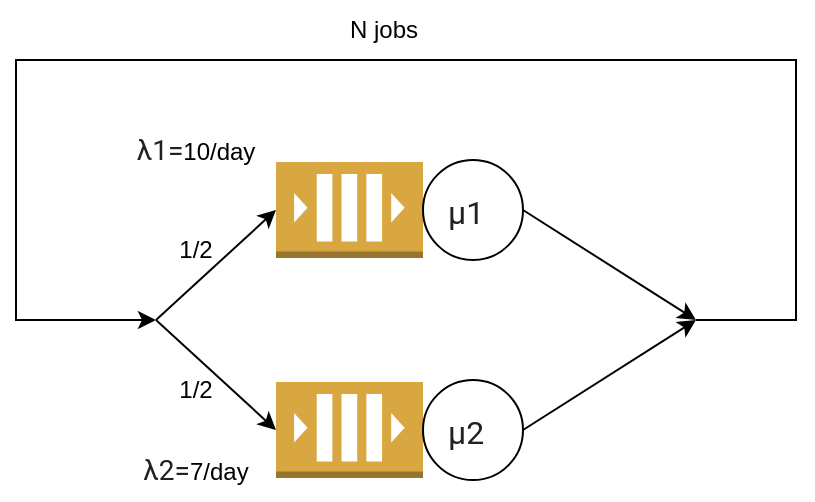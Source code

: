 <mxfile version="16.5.6" type="github">
  <diagram id="Vw1vAyK81F7t3eI--3sX" name="Page-1">
    <mxGraphModel dx="1833" dy="937" grid="1" gridSize="10" guides="1" tooltips="1" connect="1" arrows="1" fold="1" page="1" pageScale="1" pageWidth="1654" pageHeight="1169" math="0" shadow="0">
      <root>
        <mxCell id="0" />
        <mxCell id="1" parent="0" />
        <mxCell id="wD3Pnw_WF_kfwkXb6OhK-2" value="N jobs" style="text;html=1;strokeColor=none;fillColor=none;align=center;verticalAlign=middle;whiteSpace=wrap;rounded=0;" parent="1" vertex="1">
          <mxGeometry x="423.5" y="200" width="60" height="30" as="geometry" />
        </mxCell>
        <mxCell id="wD3Pnw_WF_kfwkXb6OhK-3" value="" style="outlineConnect=0;dashed=0;verticalLabelPosition=bottom;verticalAlign=top;align=center;html=1;shape=mxgraph.aws3.queue;fillColor=#D9A741;gradientColor=none;" parent="1" vertex="1">
          <mxGeometry x="400" y="281" width="73.5" height="48" as="geometry" />
        </mxCell>
        <mxCell id="wD3Pnw_WF_kfwkXb6OhK-5" value="" style="outlineConnect=0;dashed=0;verticalLabelPosition=bottom;verticalAlign=top;align=center;html=1;shape=mxgraph.aws3.queue;fillColor=#D9A741;gradientColor=none;" parent="1" vertex="1">
          <mxGeometry x="400" y="391" width="73.5" height="48" as="geometry" />
        </mxCell>
        <mxCell id="wD3Pnw_WF_kfwkXb6OhK-6" value="&lt;span style=&quot;color: rgb(32 , 33 , 36) ; font-family: &amp;#34;roboto&amp;#34; , &amp;#34;arial&amp;#34; , sans-serif ; font-size: 14px ; background-color: rgb(255 , 255 , 255)&quot;&gt;λ1=&lt;/span&gt;10/day" style="text;html=1;strokeColor=none;fillColor=none;align=center;verticalAlign=middle;whiteSpace=wrap;rounded=0;" parent="1" vertex="1">
          <mxGeometry x="330" y="260" width="60" height="30" as="geometry" />
        </mxCell>
        <mxCell id="wD3Pnw_WF_kfwkXb6OhK-8" value="&lt;span style=&quot;color: rgb(32 , 33 , 36) ; font-family: &amp;#34;roboto&amp;#34; , &amp;#34;arial&amp;#34; , sans-serif ; font-size: 14px ; background-color: rgb(255 , 255 , 255)&quot;&gt;λ2=&lt;/span&gt;7/day" style="text;html=1;strokeColor=none;fillColor=none;align=center;verticalAlign=middle;whiteSpace=wrap;rounded=0;" parent="1" vertex="1">
          <mxGeometry x="330" y="420" width="60" height="30" as="geometry" />
        </mxCell>
        <mxCell id="wD3Pnw_WF_kfwkXb6OhK-10" value="" style="ellipse;whiteSpace=wrap;html=1;aspect=fixed;" parent="1" vertex="1">
          <mxGeometry x="473.5" y="390" width="50" height="50" as="geometry" />
        </mxCell>
        <mxCell id="wD3Pnw_WF_kfwkXb6OhK-11" value="" style="ellipse;whiteSpace=wrap;html=1;aspect=fixed;" parent="1" vertex="1">
          <mxGeometry x="473.5" y="280" width="50" height="50" as="geometry" />
        </mxCell>
        <mxCell id="wD3Pnw_WF_kfwkXb6OhK-12" value="" style="endArrow=classic;html=1;rounded=0;exitX=1;exitY=0.5;exitDx=0;exitDy=0;" parent="1" source="wD3Pnw_WF_kfwkXb6OhK-10" edge="1">
          <mxGeometry width="50" height="50" relative="1" as="geometry">
            <mxPoint x="580" y="560" as="sourcePoint" />
            <mxPoint x="610" y="360" as="targetPoint" />
          </mxGeometry>
        </mxCell>
        <mxCell id="wD3Pnw_WF_kfwkXb6OhK-13" value="" style="endArrow=classic;html=1;rounded=0;exitX=1;exitY=0.5;exitDx=0;exitDy=0;" parent="1" source="wD3Pnw_WF_kfwkXb6OhK-11" edge="1">
          <mxGeometry width="50" height="50" relative="1" as="geometry">
            <mxPoint x="533.5" y="299.5" as="sourcePoint" />
            <mxPoint x="610" y="360" as="targetPoint" />
          </mxGeometry>
        </mxCell>
        <mxCell id="wD3Pnw_WF_kfwkXb6OhK-14" value="" style="endArrow=classic;html=1;rounded=0;" parent="1" edge="1">
          <mxGeometry width="50" height="50" relative="1" as="geometry">
            <mxPoint x="610" y="360" as="sourcePoint" />
            <mxPoint x="340" y="360" as="targetPoint" />
            <Array as="points">
              <mxPoint x="630" y="360" />
              <mxPoint x="660" y="360" />
              <mxPoint x="660" y="230" />
              <mxPoint x="270" y="230" />
              <mxPoint x="270" y="360" />
              <mxPoint x="310" y="360" />
            </Array>
          </mxGeometry>
        </mxCell>
        <mxCell id="wD3Pnw_WF_kfwkXb6OhK-16" value="" style="endArrow=classic;html=1;rounded=0;entryX=0;entryY=0.5;entryDx=0;entryDy=0;entryPerimeter=0;" parent="1" target="wD3Pnw_WF_kfwkXb6OhK-3" edge="1">
          <mxGeometry width="50" height="50" relative="1" as="geometry">
            <mxPoint x="340" y="360" as="sourcePoint" />
            <mxPoint x="630" y="500" as="targetPoint" />
          </mxGeometry>
        </mxCell>
        <mxCell id="wD3Pnw_WF_kfwkXb6OhK-17" value="" style="endArrow=classic;html=1;rounded=0;entryX=0;entryY=0.5;entryDx=0;entryDy=0;entryPerimeter=0;" parent="1" target="wD3Pnw_WF_kfwkXb6OhK-5" edge="1">
          <mxGeometry width="50" height="50" relative="1" as="geometry">
            <mxPoint x="340" y="360" as="sourcePoint" />
            <mxPoint x="400" y="420" as="targetPoint" />
          </mxGeometry>
        </mxCell>
        <mxCell id="wD3Pnw_WF_kfwkXb6OhK-18" value="1/2" style="text;html=1;strokeColor=none;fillColor=none;align=center;verticalAlign=middle;whiteSpace=wrap;rounded=0;" parent="1" vertex="1">
          <mxGeometry x="330" y="310" width="60" height="30" as="geometry" />
        </mxCell>
        <mxCell id="wD3Pnw_WF_kfwkXb6OhK-19" value="1/2" style="text;html=1;strokeColor=none;fillColor=none;align=center;verticalAlign=middle;whiteSpace=wrap;rounded=0;" parent="1" vertex="1">
          <mxGeometry x="330" y="380" width="60" height="30" as="geometry" />
        </mxCell>
        <mxCell id="JKtGQzeZmIhe7EnivGRm-1" value="&lt;span style=&quot;color: rgb(32 , 33 , 36) ; font-family: &amp;#34;roboto&amp;#34; , &amp;#34;arial&amp;#34; , sans-serif ; font-size: 16px ; font-style: normal ; font-weight: 400 ; letter-spacing: normal ; text-indent: 0px ; text-transform: none ; word-spacing: 0px ; background-color: rgb(255 , 255 , 255) ; display: inline ; float: none&quot;&gt;μ1&lt;/span&gt;" style="text;whiteSpace=wrap;html=1;" vertex="1" parent="1">
          <mxGeometry x="483.5" y="290" width="30" height="30" as="geometry" />
        </mxCell>
        <mxCell id="JKtGQzeZmIhe7EnivGRm-2" value="&lt;span style=&quot;color: rgb(32 , 33 , 36) ; font-family: &amp;#34;roboto&amp;#34; , &amp;#34;arial&amp;#34; , sans-serif ; font-size: 16px ; font-style: normal ; font-weight: 400 ; letter-spacing: normal ; text-indent: 0px ; text-transform: none ; word-spacing: 0px ; background-color: rgb(255 , 255 , 255) ; display: inline ; float: none&quot;&gt;μ2&lt;/span&gt;" style="text;whiteSpace=wrap;html=1;" vertex="1" parent="1">
          <mxGeometry x="483.5" y="400" width="30" height="30" as="geometry" />
        </mxCell>
      </root>
    </mxGraphModel>
  </diagram>
</mxfile>
